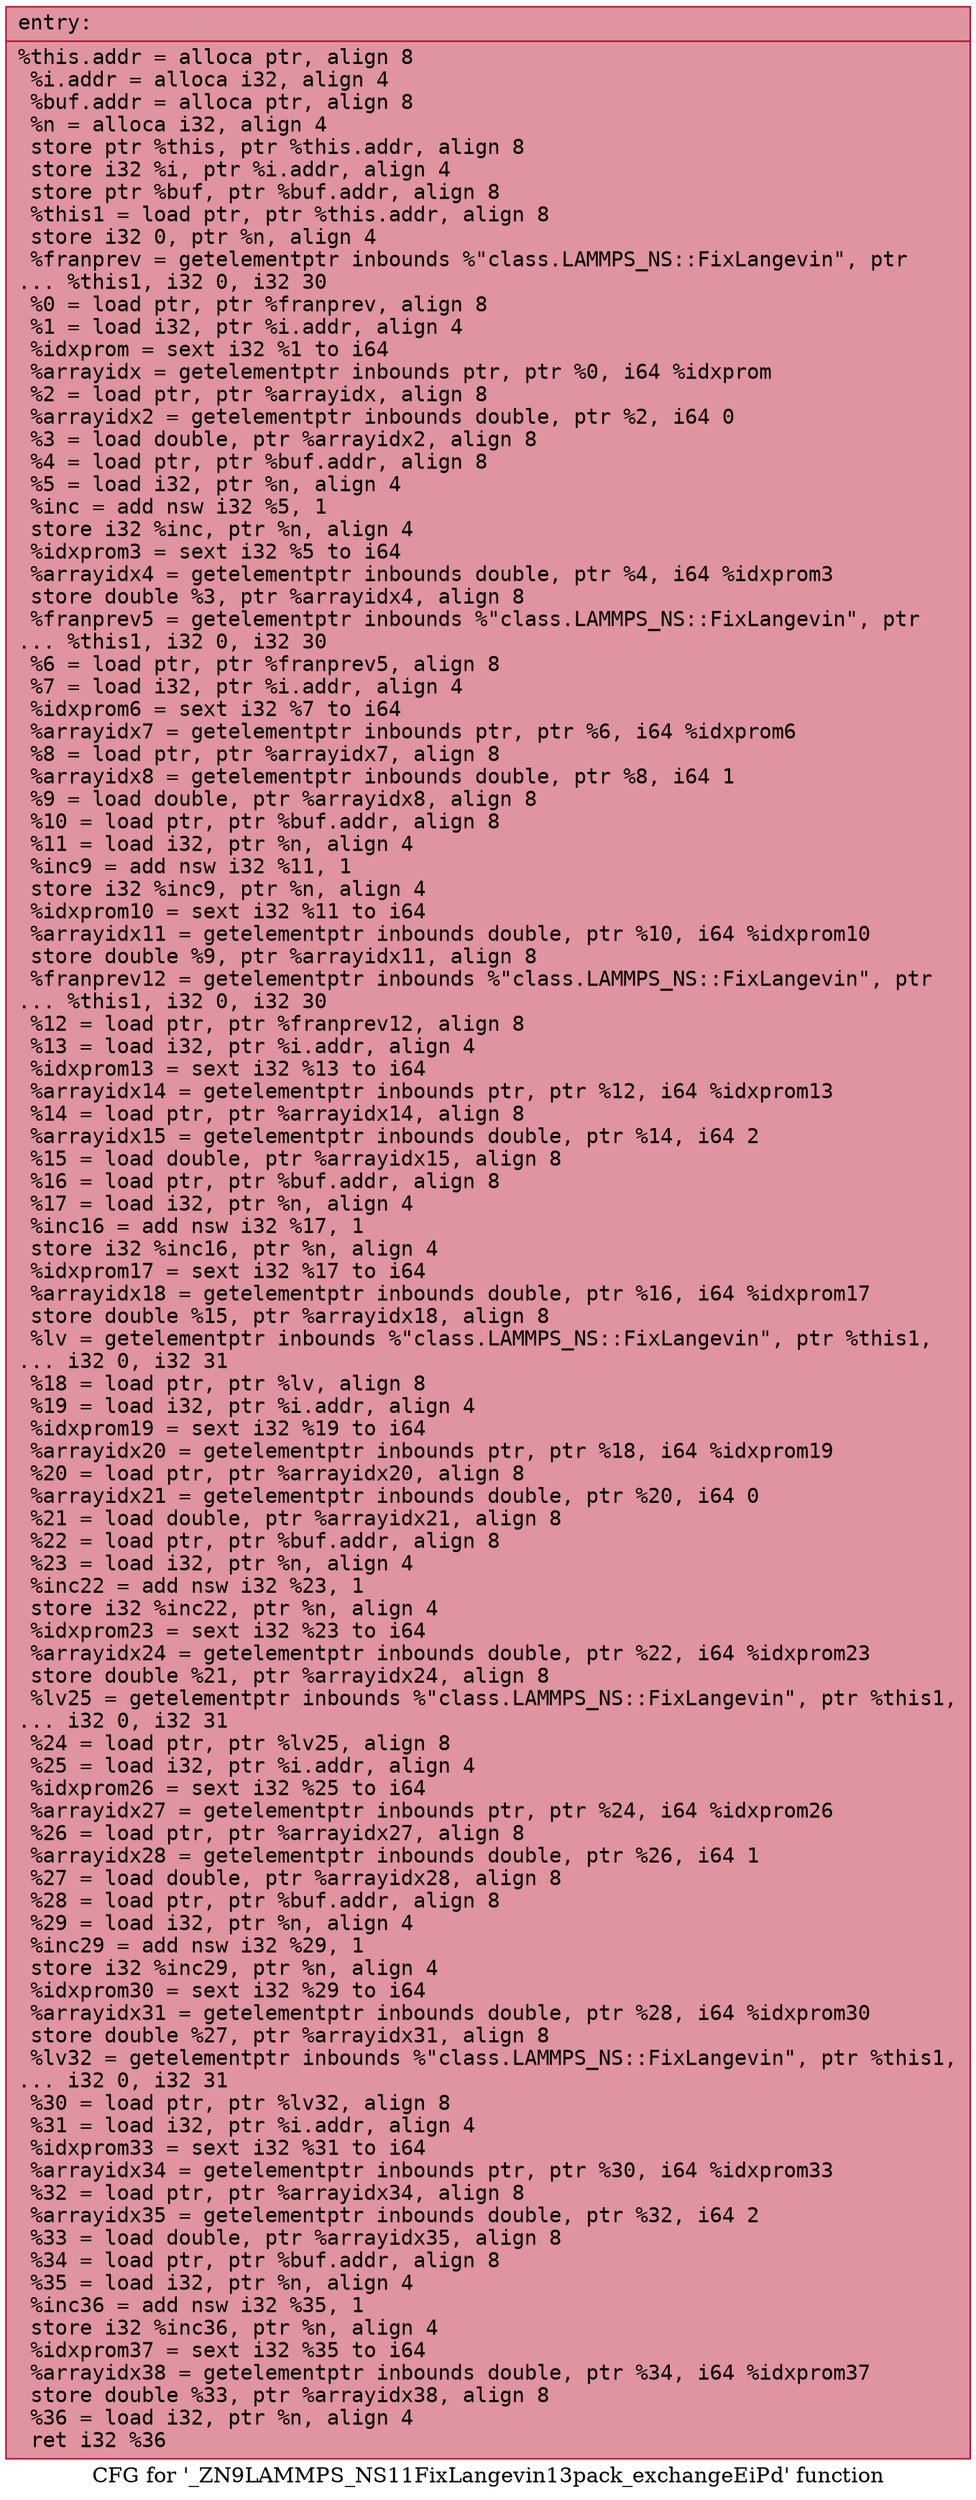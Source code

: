digraph "CFG for '_ZN9LAMMPS_NS11FixLangevin13pack_exchangeEiPd' function" {
	label="CFG for '_ZN9LAMMPS_NS11FixLangevin13pack_exchangeEiPd' function";

	Node0x55e6b1be6750 [shape=record,color="#b70d28ff", style=filled, fillcolor="#b70d2870" fontname="Courier",label="{entry:\l|  %this.addr = alloca ptr, align 8\l  %i.addr = alloca i32, align 4\l  %buf.addr = alloca ptr, align 8\l  %n = alloca i32, align 4\l  store ptr %this, ptr %this.addr, align 8\l  store i32 %i, ptr %i.addr, align 4\l  store ptr %buf, ptr %buf.addr, align 8\l  %this1 = load ptr, ptr %this.addr, align 8\l  store i32 0, ptr %n, align 4\l  %franprev = getelementptr inbounds %\"class.LAMMPS_NS::FixLangevin\", ptr\l... %this1, i32 0, i32 30\l  %0 = load ptr, ptr %franprev, align 8\l  %1 = load i32, ptr %i.addr, align 4\l  %idxprom = sext i32 %1 to i64\l  %arrayidx = getelementptr inbounds ptr, ptr %0, i64 %idxprom\l  %2 = load ptr, ptr %arrayidx, align 8\l  %arrayidx2 = getelementptr inbounds double, ptr %2, i64 0\l  %3 = load double, ptr %arrayidx2, align 8\l  %4 = load ptr, ptr %buf.addr, align 8\l  %5 = load i32, ptr %n, align 4\l  %inc = add nsw i32 %5, 1\l  store i32 %inc, ptr %n, align 4\l  %idxprom3 = sext i32 %5 to i64\l  %arrayidx4 = getelementptr inbounds double, ptr %4, i64 %idxprom3\l  store double %3, ptr %arrayidx4, align 8\l  %franprev5 = getelementptr inbounds %\"class.LAMMPS_NS::FixLangevin\", ptr\l... %this1, i32 0, i32 30\l  %6 = load ptr, ptr %franprev5, align 8\l  %7 = load i32, ptr %i.addr, align 4\l  %idxprom6 = sext i32 %7 to i64\l  %arrayidx7 = getelementptr inbounds ptr, ptr %6, i64 %idxprom6\l  %8 = load ptr, ptr %arrayidx7, align 8\l  %arrayidx8 = getelementptr inbounds double, ptr %8, i64 1\l  %9 = load double, ptr %arrayidx8, align 8\l  %10 = load ptr, ptr %buf.addr, align 8\l  %11 = load i32, ptr %n, align 4\l  %inc9 = add nsw i32 %11, 1\l  store i32 %inc9, ptr %n, align 4\l  %idxprom10 = sext i32 %11 to i64\l  %arrayidx11 = getelementptr inbounds double, ptr %10, i64 %idxprom10\l  store double %9, ptr %arrayidx11, align 8\l  %franprev12 = getelementptr inbounds %\"class.LAMMPS_NS::FixLangevin\", ptr\l... %this1, i32 0, i32 30\l  %12 = load ptr, ptr %franprev12, align 8\l  %13 = load i32, ptr %i.addr, align 4\l  %idxprom13 = sext i32 %13 to i64\l  %arrayidx14 = getelementptr inbounds ptr, ptr %12, i64 %idxprom13\l  %14 = load ptr, ptr %arrayidx14, align 8\l  %arrayidx15 = getelementptr inbounds double, ptr %14, i64 2\l  %15 = load double, ptr %arrayidx15, align 8\l  %16 = load ptr, ptr %buf.addr, align 8\l  %17 = load i32, ptr %n, align 4\l  %inc16 = add nsw i32 %17, 1\l  store i32 %inc16, ptr %n, align 4\l  %idxprom17 = sext i32 %17 to i64\l  %arrayidx18 = getelementptr inbounds double, ptr %16, i64 %idxprom17\l  store double %15, ptr %arrayidx18, align 8\l  %lv = getelementptr inbounds %\"class.LAMMPS_NS::FixLangevin\", ptr %this1,\l... i32 0, i32 31\l  %18 = load ptr, ptr %lv, align 8\l  %19 = load i32, ptr %i.addr, align 4\l  %idxprom19 = sext i32 %19 to i64\l  %arrayidx20 = getelementptr inbounds ptr, ptr %18, i64 %idxprom19\l  %20 = load ptr, ptr %arrayidx20, align 8\l  %arrayidx21 = getelementptr inbounds double, ptr %20, i64 0\l  %21 = load double, ptr %arrayidx21, align 8\l  %22 = load ptr, ptr %buf.addr, align 8\l  %23 = load i32, ptr %n, align 4\l  %inc22 = add nsw i32 %23, 1\l  store i32 %inc22, ptr %n, align 4\l  %idxprom23 = sext i32 %23 to i64\l  %arrayidx24 = getelementptr inbounds double, ptr %22, i64 %idxprom23\l  store double %21, ptr %arrayidx24, align 8\l  %lv25 = getelementptr inbounds %\"class.LAMMPS_NS::FixLangevin\", ptr %this1,\l... i32 0, i32 31\l  %24 = load ptr, ptr %lv25, align 8\l  %25 = load i32, ptr %i.addr, align 4\l  %idxprom26 = sext i32 %25 to i64\l  %arrayidx27 = getelementptr inbounds ptr, ptr %24, i64 %idxprom26\l  %26 = load ptr, ptr %arrayidx27, align 8\l  %arrayidx28 = getelementptr inbounds double, ptr %26, i64 1\l  %27 = load double, ptr %arrayidx28, align 8\l  %28 = load ptr, ptr %buf.addr, align 8\l  %29 = load i32, ptr %n, align 4\l  %inc29 = add nsw i32 %29, 1\l  store i32 %inc29, ptr %n, align 4\l  %idxprom30 = sext i32 %29 to i64\l  %arrayidx31 = getelementptr inbounds double, ptr %28, i64 %idxprom30\l  store double %27, ptr %arrayidx31, align 8\l  %lv32 = getelementptr inbounds %\"class.LAMMPS_NS::FixLangevin\", ptr %this1,\l... i32 0, i32 31\l  %30 = load ptr, ptr %lv32, align 8\l  %31 = load i32, ptr %i.addr, align 4\l  %idxprom33 = sext i32 %31 to i64\l  %arrayidx34 = getelementptr inbounds ptr, ptr %30, i64 %idxprom33\l  %32 = load ptr, ptr %arrayidx34, align 8\l  %arrayidx35 = getelementptr inbounds double, ptr %32, i64 2\l  %33 = load double, ptr %arrayidx35, align 8\l  %34 = load ptr, ptr %buf.addr, align 8\l  %35 = load i32, ptr %n, align 4\l  %inc36 = add nsw i32 %35, 1\l  store i32 %inc36, ptr %n, align 4\l  %idxprom37 = sext i32 %35 to i64\l  %arrayidx38 = getelementptr inbounds double, ptr %34, i64 %idxprom37\l  store double %33, ptr %arrayidx38, align 8\l  %36 = load i32, ptr %n, align 4\l  ret i32 %36\l}"];
}
